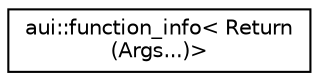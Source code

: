 digraph "Graphical Class Hierarchy"
{
 // LATEX_PDF_SIZE
  edge [fontname="Helvetica",fontsize="10",labelfontname="Helvetica",labelfontsize="10"];
  node [fontname="Helvetica",fontsize="10",shape=record];
  rankdir="LR";
  Node0 [label="aui::function_info\< Return\l(Args...)\>",height=0.2,width=0.4,color="black", fillcolor="white", style="filled",URL="$structaui_1_1function__info_3_01Return_07Args_8_8_8_08_4.html",tooltip=" "];
}
